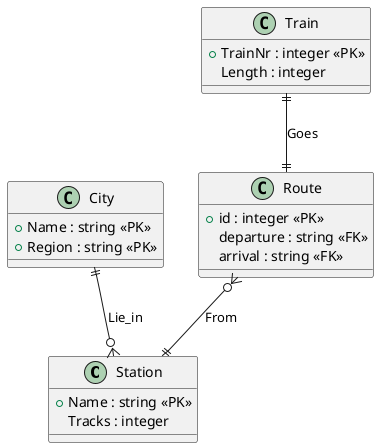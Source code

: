 @startuml Railway Station
class Station {
    +Name : string <<PK>>
    Tracks : integer
}

class City {
    +Name : string <<PK>>
    +Region : string <<PK>>
}

class Train {
    +TrainNr : integer <<PK>>
    Length : integer
}

class Route {
    +id : integer <<PK>>
    departure : string <<FK>>
    arrival : string <<FK>>
}


City ||--o{ Station: "Lie_in"
Train ||--|| Route: "Goes"
Route }o--|| Station: "From"
@enduml

